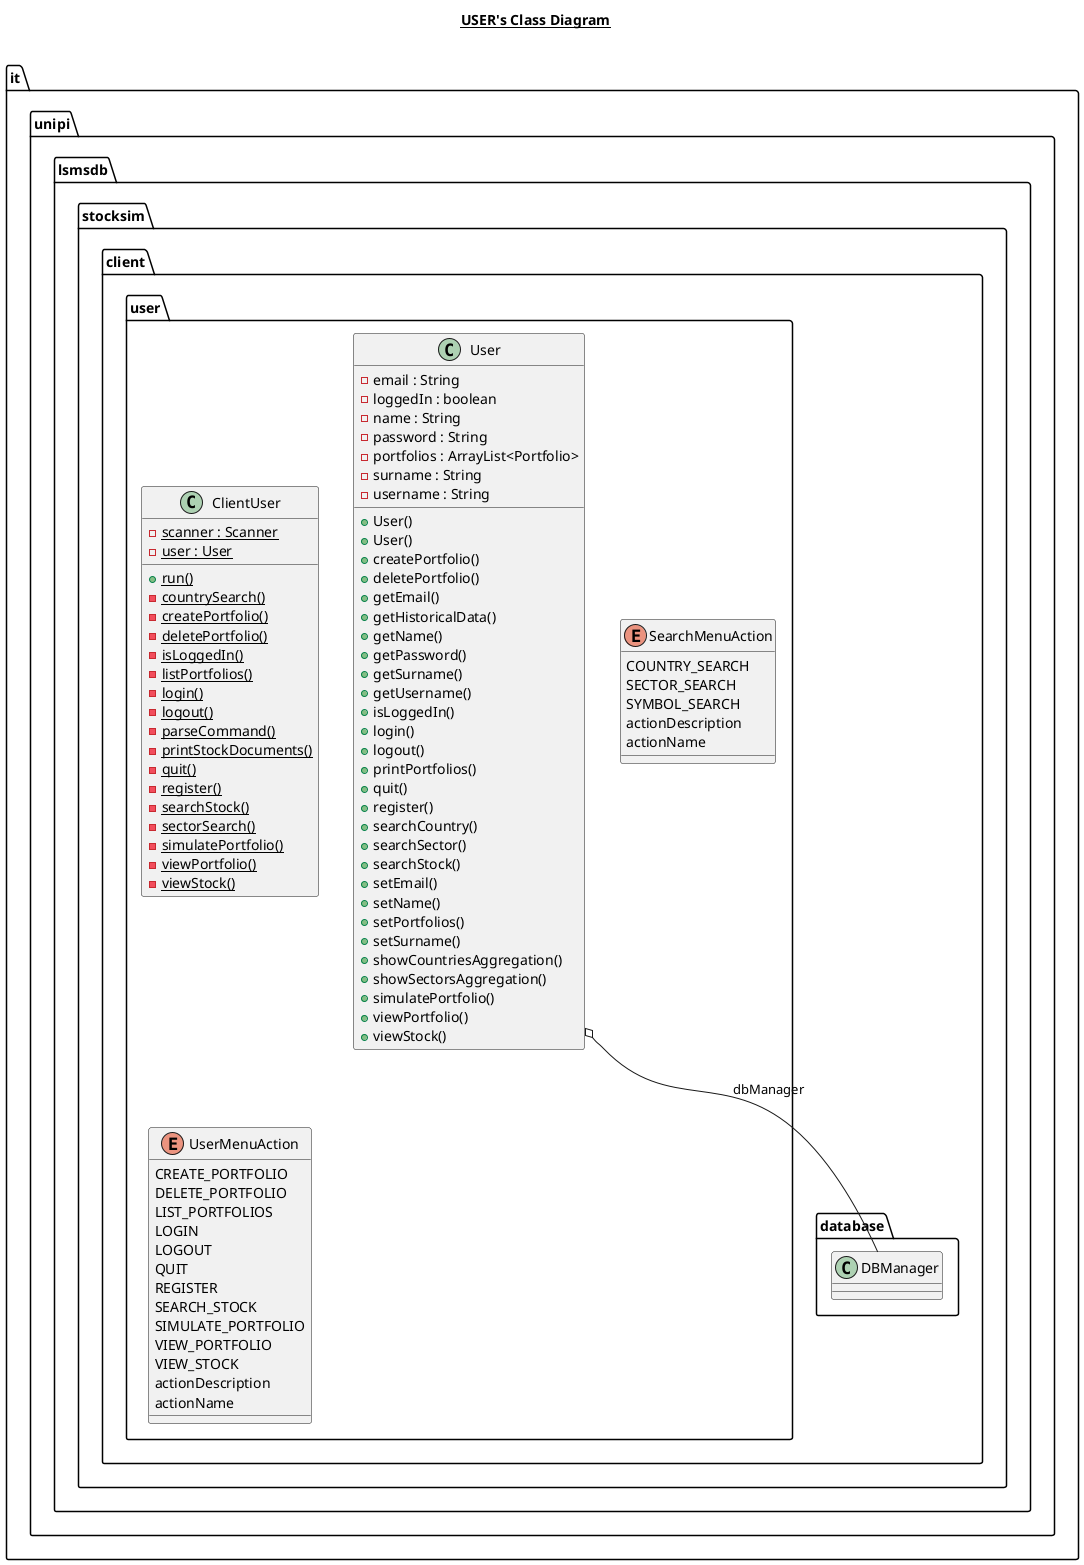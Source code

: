 @startuml

title __USER's Class Diagram__\n

  namespace it.unipi.lsmsdb.stocksim.client.user {
    class it.unipi.lsmsdb.stocksim.client.user.ClientUser {
        {static} - scanner : Scanner
        {static} - user : User
        {static} + run()
        {static} - countrySearch()
        {static} - createPortfolio()
        {static} - deletePortfolio()
        {static} - isLoggedIn()
        {static} - listPortfolios()
        {static} - login()
        {static} - logout()
        {static} - parseCommand()
        {static} - printStockDocuments()
        {static} - quit()
        {static} - register()
        {static} - searchStock()
        {static} - sectorSearch()
        {static} - simulatePortfolio()
        {static} - viewPortfolio()
        {static} - viewStock()
    }
  }
  

  namespace it.unipi.lsmsdb.stocksim.client.user {
    enum SearchMenuAction {
      COUNTRY_SEARCH
      SECTOR_SEARCH
      SYMBOL_SEARCH
      actionDescription
      actionName
    }
  }
  

  namespace it.unipi.lsmsdb.stocksim.client.user {
    class it.unipi.lsmsdb.stocksim.client.user.User {
        - email : String
        - loggedIn : boolean
        - name : String
        - password : String
        - portfolios : ArrayList<Portfolio>
        - surname : String
        - username : String
        + User()
        + User()
        + createPortfolio()
        + deletePortfolio()
        + getEmail()
        + getHistoricalData()
        + getName()
        + getPassword()
        + getSurname()
        + getUsername()
        + isLoggedIn()
        + login()
        + logout()
        + printPortfolios()
        + quit()
        + register()
        + searchCountry()
        + searchSector()
        + searchStock()
        + setEmail()
        + setName()
        + setPortfolios()
        + setSurname()
        + showCountriesAggregation()
        + showSectorsAggregation()
        + simulatePortfolio()
        + viewPortfolio()
        + viewStock()
    }
  }
  

  namespace it.unipi.lsmsdb.stocksim.client.user {
    enum UserMenuAction {
      CREATE_PORTFOLIO
      DELETE_PORTFOLIO
      LIST_PORTFOLIOS
      LOGIN
      LOGOUT
      QUIT
      REGISTER
      SEARCH_STOCK
      SIMULATE_PORTFOLIO
      VIEW_PORTFOLIO
      VIEW_STOCK
      actionDescription
      actionName
    }
  }
  

  it.unipi.lsmsdb.stocksim.client.user.User o-- it.unipi.lsmsdb.stocksim.client.database.DBManager : dbManager

@enduml
